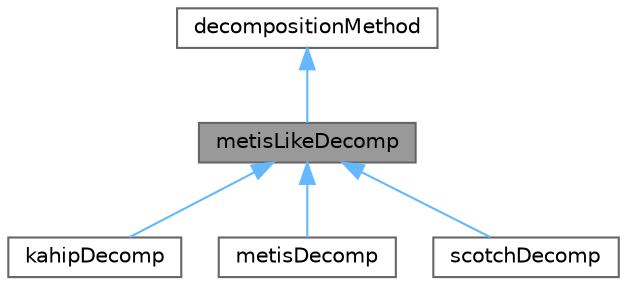 digraph "metisLikeDecomp"
{
 // LATEX_PDF_SIZE
  bgcolor="transparent";
  edge [fontname=Helvetica,fontsize=10,labelfontname=Helvetica,labelfontsize=10];
  node [fontname=Helvetica,fontsize=10,shape=box,height=0.2,width=0.4];
  Node1 [id="Node000001",label="metisLikeDecomp",height=0.2,width=0.4,color="gray40", fillcolor="grey60", style="filled", fontcolor="black",tooltip="Domain decomposition using METIS-like data structures."];
  Node2 -> Node1 [id="edge1_Node000001_Node000002",dir="back",color="steelblue1",style="solid",tooltip=" "];
  Node2 [id="Node000002",label="decompositionMethod",height=0.2,width=0.4,color="gray40", fillcolor="white", style="filled",URL="$classFoam_1_1decompositionMethod.html",tooltip="Abstract base class for domain decomposition."];
  Node1 -> Node3 [id="edge2_Node000001_Node000003",dir="back",color="steelblue1",style="solid",tooltip=" "];
  Node3 [id="Node000003",label="kahipDecomp",height=0.2,width=0.4,color="gray40", fillcolor="white", style="filled",URL="$classFoam_1_1kahipDecomp.html",tooltip="Domain decomposition using KaHIP http://algo2.iti.kit.edu/documents/kahip/."];
  Node1 -> Node4 [id="edge3_Node000001_Node000004",dir="back",color="steelblue1",style="solid",tooltip=" "];
  Node4 [id="Node000004",label="metisDecomp",height=0.2,width=0.4,color="gray40", fillcolor="white", style="filled",URL="$classFoam_1_1metisDecomp.html",tooltip="Metis domain decomposition."];
  Node1 -> Node5 [id="edge4_Node000001_Node000005",dir="back",color="steelblue1",style="solid",tooltip=" "];
  Node5 [id="Node000005",label="scotchDecomp",height=0.2,width=0.4,color="gray40", fillcolor="white", style="filled",URL="$classFoam_1_1scotchDecomp.html",tooltip="Scotch domain decomposition."];
}
